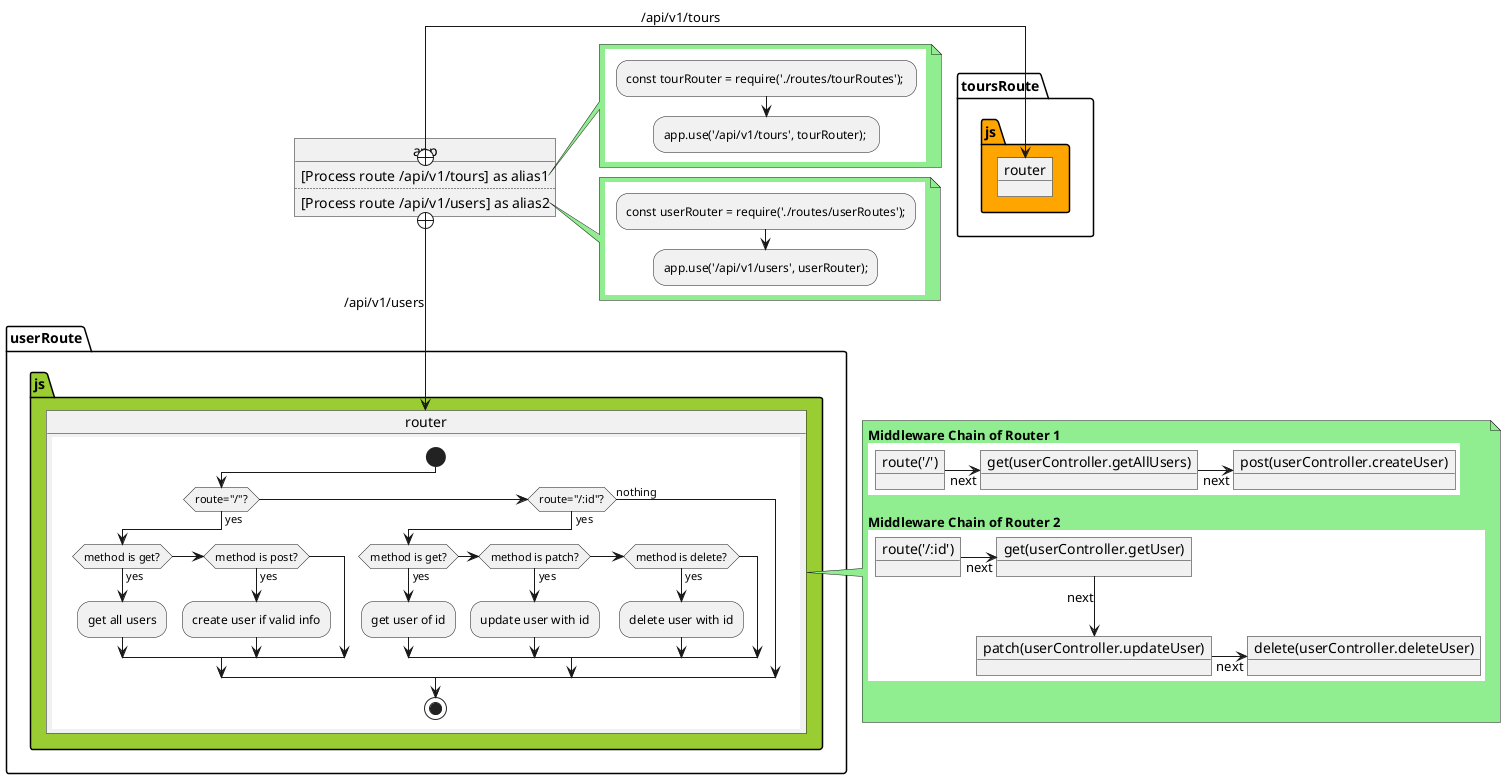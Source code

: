@startuml
'skinparam Linetype polyline
skinparam Linetype ortho

<style>
note {
    BackgroundColor #lightgreen
   
}
 activityDiagram {
     BackgroundColor #yellow
}
note {
    BackgroundColor #lightgreen
   
}
 activityDiagram {
     BackgroundColor #yellow
}
</style>

package toursRoute.js #orange{
    object "router" as r1
}

package userRoute.js #YellowGreen{
    object "router" as r2{
        {{
            start
                if (route="/"?) then (yes)
                    if (method is get?) then (yes)
                        :get all users;
                    elseif (method is post?) then (yes)
                        :create user if valid info;
                    endif
                elseif (route="/:id"?) then (yes)
                    if (method is get?) then (yes)
                        :get user of id;
                    elseif (method is patch?) then (yes)
                        :update user with id;
                    elseif (method is delete?) then (yes)
                        :delete user with id;
                    endif
                else (nothing)
            endif
            stop
        }}
    }
}


package app.js {
     object  app {
        [Process route /api/v1/tours] as alias1
        ..
        [Process route /api/v1/users] as alias2
        
    }
    
}


note right of app::alias1 #lightgreen
    {{
        :const tourRouter = require('./routes/tourRoutes'); ;
        :app.use('/api/v1/tours', tourRouter); ;
    }}
end note
note right of app::alias2
    {{
        :const userRouter = require('./routes/userRoutes');;
        :app.use('/api/v1/users', userRouter);;
    }}
end note

note right of r2
**Middleware Chain of Router 1**
{{
    object "route('/')" as r111
    object "get(userController.getAllUsers)" as r112
    object "post(userController.createUser)" as r113
    r111 -> r112 : next
    r112 -> r113 : next
}} 

**Middleware Chain of Router 2**
{{
    object "route('/:id')" as r121
    object "get(userController.getUser)" as r122
    object "patch(userController.updateUser)" as r123
    object "delete(userController.deleteUser)" as r124

    r121 -> r122 : next
    r122 --> r123 : next
    r123 -> r124 : next
}} 


end note


r1 <-right-+ app::alias1 : /api/v1/tours
 app::alias2 +--> r2 : /api/v1/users
         


@enduml

